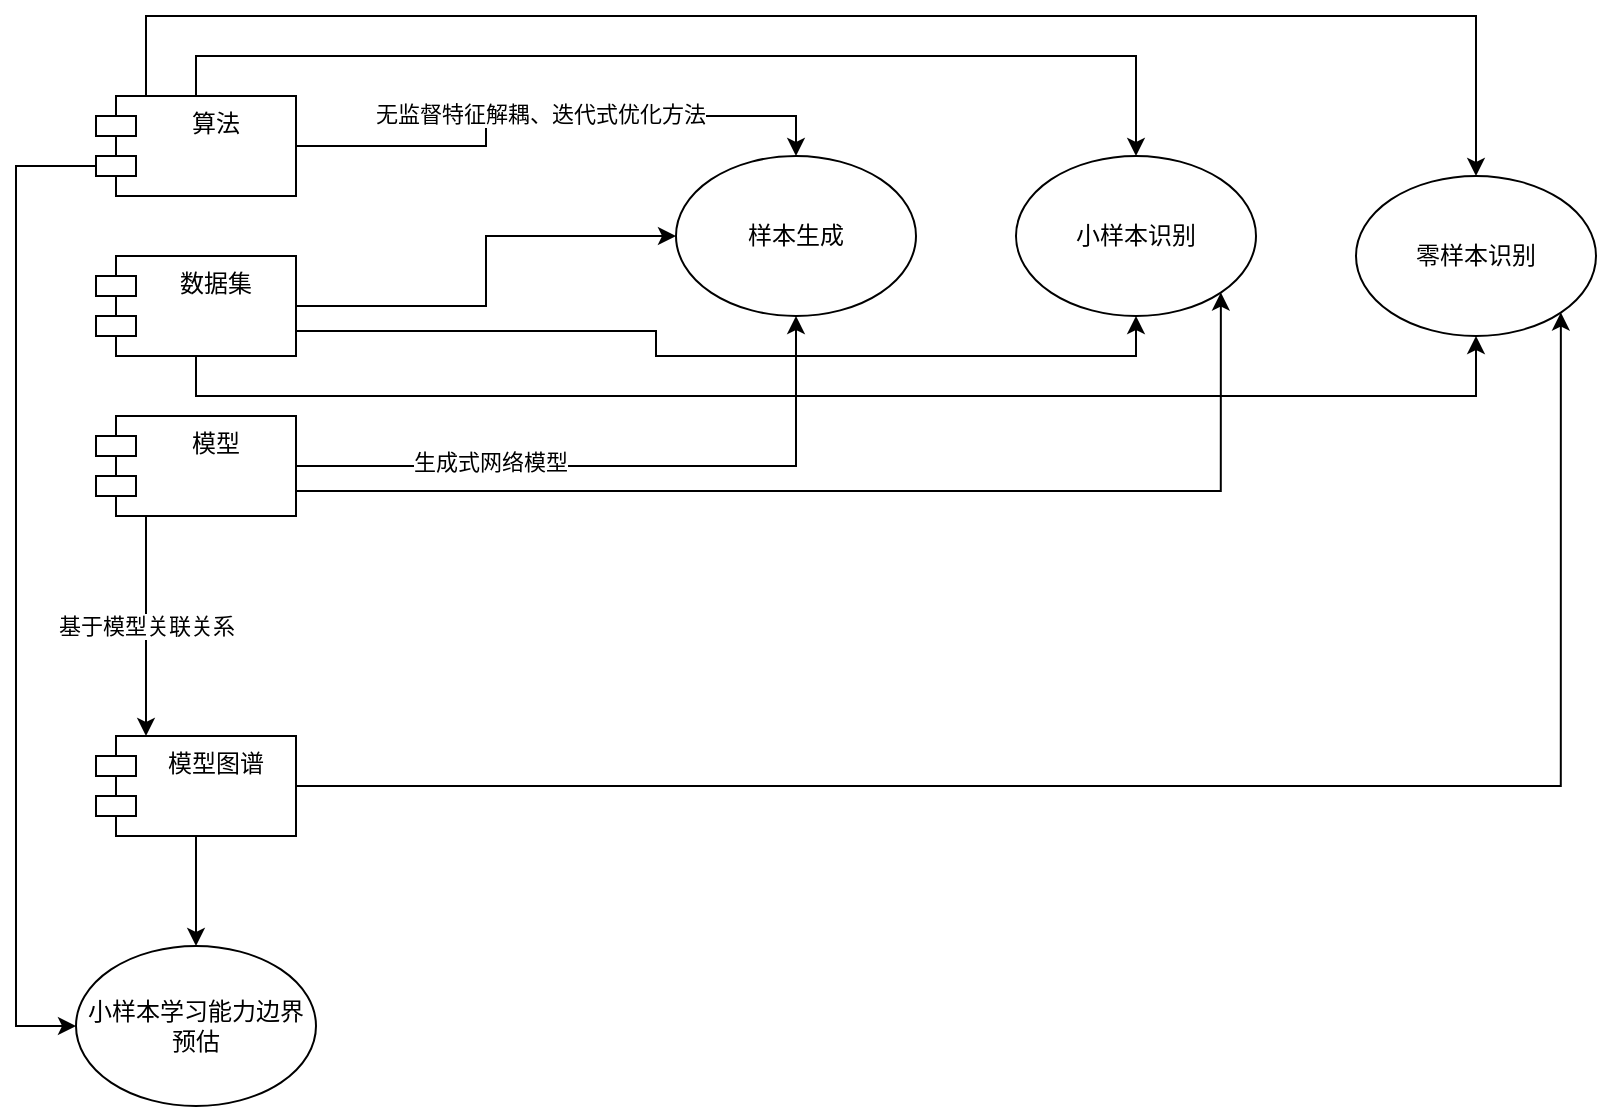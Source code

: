 <mxfile version="15.9.1" type="github">
  <diagram id="bT_RvdWp8NG1J4fWEcfj" name="Page-1">
    <mxGraphModel dx="946" dy="621" grid="1" gridSize="10" guides="1" tooltips="1" connect="1" arrows="1" fold="1" page="1" pageScale="1" pageWidth="827" pageHeight="1169" math="0" shadow="0">
      <root>
        <mxCell id="0" />
        <mxCell id="1" parent="0" />
        <mxCell id="IkrvqSo3CmZzaB0OyivU-16" style="edgeStyle=orthogonalEdgeStyle;rounded=0;orthogonalLoop=1;jettySize=auto;html=1;exitX=1;exitY=0.5;exitDx=0;exitDy=0;entryX=0.5;entryY=1;entryDx=0;entryDy=0;" edge="1" parent="1" source="R1089J_MRiyUl4vDYddP-1" target="IkrvqSo3CmZzaB0OyivU-12">
          <mxGeometry relative="1" as="geometry">
            <Array as="points">
              <mxPoint x="410" y="305" />
            </Array>
          </mxGeometry>
        </mxCell>
        <mxCell id="IkrvqSo3CmZzaB0OyivU-19" value="生成式网络模型" style="edgeLabel;html=1;align=center;verticalAlign=middle;resizable=0;points=[];" vertex="1" connectable="0" parent="IkrvqSo3CmZzaB0OyivU-16">
          <mxGeometry x="-0.403" y="2" relative="1" as="geometry">
            <mxPoint as="offset" />
          </mxGeometry>
        </mxCell>
        <mxCell id="IkrvqSo3CmZzaB0OyivU-20" value="基于模型关联关系" style="edgeStyle=orthogonalEdgeStyle;rounded=0;orthogonalLoop=1;jettySize=auto;html=1;exitX=0.25;exitY=1;exitDx=0;exitDy=0;entryX=0.25;entryY=0;entryDx=0;entryDy=0;" edge="1" parent="1" source="R1089J_MRiyUl4vDYddP-1" target="R1089J_MRiyUl4vDYddP-3">
          <mxGeometry relative="1" as="geometry" />
        </mxCell>
        <mxCell id="IkrvqSo3CmZzaB0OyivU-27" style="edgeStyle=orthogonalEdgeStyle;rounded=0;orthogonalLoop=1;jettySize=auto;html=1;exitX=1;exitY=0.75;exitDx=0;exitDy=0;entryX=1;entryY=1;entryDx=0;entryDy=0;" edge="1" parent="1" source="R1089J_MRiyUl4vDYddP-1" target="IkrvqSo3CmZzaB0OyivU-17">
          <mxGeometry relative="1" as="geometry" />
        </mxCell>
        <mxCell id="R1089J_MRiyUl4vDYddP-1" value="模型" style="shape=module;align=left;spacingLeft=20;align=center;verticalAlign=top;" parent="1" vertex="1">
          <mxGeometry x="60" y="280" width="100" height="50" as="geometry" />
        </mxCell>
        <mxCell id="IkrvqSo3CmZzaB0OyivU-15" style="edgeStyle=orthogonalEdgeStyle;rounded=0;orthogonalLoop=1;jettySize=auto;html=1;exitX=1;exitY=0.5;exitDx=0;exitDy=0;entryX=0;entryY=0.5;entryDx=0;entryDy=0;" edge="1" parent="1" source="R1089J_MRiyUl4vDYddP-2" target="IkrvqSo3CmZzaB0OyivU-12">
          <mxGeometry relative="1" as="geometry" />
        </mxCell>
        <mxCell id="IkrvqSo3CmZzaB0OyivU-26" style="edgeStyle=orthogonalEdgeStyle;rounded=0;orthogonalLoop=1;jettySize=auto;html=1;exitX=1;exitY=0.75;exitDx=0;exitDy=0;entryX=0.5;entryY=1;entryDx=0;entryDy=0;" edge="1" parent="1" source="R1089J_MRiyUl4vDYddP-2" target="IkrvqSo3CmZzaB0OyivU-17">
          <mxGeometry relative="1" as="geometry" />
        </mxCell>
        <mxCell id="IkrvqSo3CmZzaB0OyivU-30" style="edgeStyle=orthogonalEdgeStyle;rounded=0;orthogonalLoop=1;jettySize=auto;html=1;entryX=0.5;entryY=1;entryDx=0;entryDy=0;exitX=0.5;exitY=1;exitDx=0;exitDy=0;" edge="1" parent="1" source="R1089J_MRiyUl4vDYddP-2" target="IkrvqSo3CmZzaB0OyivU-28">
          <mxGeometry relative="1" as="geometry">
            <mxPoint x="150" y="250" as="sourcePoint" />
            <Array as="points">
              <mxPoint x="110" y="270" />
              <mxPoint x="750" y="270" />
            </Array>
          </mxGeometry>
        </mxCell>
        <mxCell id="R1089J_MRiyUl4vDYddP-2" value="数据集" style="shape=module;align=left;spacingLeft=20;align=center;verticalAlign=top;" parent="1" vertex="1">
          <mxGeometry x="60" y="200" width="100" height="50" as="geometry" />
        </mxCell>
        <mxCell id="IkrvqSo3CmZzaB0OyivU-22" style="edgeStyle=orthogonalEdgeStyle;rounded=0;orthogonalLoop=1;jettySize=auto;html=1;entryX=0.5;entryY=0;entryDx=0;entryDy=0;" edge="1" parent="1" source="R1089J_MRiyUl4vDYddP-3" target="IkrvqSo3CmZzaB0OyivU-21">
          <mxGeometry relative="1" as="geometry" />
        </mxCell>
        <mxCell id="IkrvqSo3CmZzaB0OyivU-31" style="edgeStyle=orthogonalEdgeStyle;rounded=0;orthogonalLoop=1;jettySize=auto;html=1;exitX=1;exitY=0.5;exitDx=0;exitDy=0;entryX=1;entryY=1;entryDx=0;entryDy=0;" edge="1" parent="1" source="R1089J_MRiyUl4vDYddP-3" target="IkrvqSo3CmZzaB0OyivU-28">
          <mxGeometry relative="1" as="geometry">
            <mxPoint x="540" y="460" as="targetPoint" />
          </mxGeometry>
        </mxCell>
        <mxCell id="R1089J_MRiyUl4vDYddP-3" value="模型图谱" style="shape=module;align=left;spacingLeft=20;align=center;verticalAlign=top;" parent="1" vertex="1">
          <mxGeometry x="60" y="440" width="100" height="50" as="geometry" />
        </mxCell>
        <mxCell id="IkrvqSo3CmZzaB0OyivU-14" style="edgeStyle=orthogonalEdgeStyle;rounded=0;orthogonalLoop=1;jettySize=auto;html=1;entryX=0.5;entryY=0;entryDx=0;entryDy=0;" edge="1" parent="1" source="IkrvqSo3CmZzaB0OyivU-3" target="IkrvqSo3CmZzaB0OyivU-12">
          <mxGeometry relative="1" as="geometry" />
        </mxCell>
        <mxCell id="IkrvqSo3CmZzaB0OyivU-18" value="无监督特征解耦、迭代式优化方法" style="edgeLabel;html=1;align=center;verticalAlign=middle;resizable=0;points=[];" vertex="1" connectable="0" parent="IkrvqSo3CmZzaB0OyivU-14">
          <mxGeometry x="-0.039" y="1" relative="1" as="geometry">
            <mxPoint as="offset" />
          </mxGeometry>
        </mxCell>
        <mxCell id="IkrvqSo3CmZzaB0OyivU-24" style="edgeStyle=orthogonalEdgeStyle;rounded=0;orthogonalLoop=1;jettySize=auto;html=1;exitX=0;exitY=0;exitDx=0;exitDy=35;exitPerimeter=0;entryX=0;entryY=0.5;entryDx=0;entryDy=0;" edge="1" parent="1" source="IkrvqSo3CmZzaB0OyivU-3" target="IkrvqSo3CmZzaB0OyivU-21">
          <mxGeometry relative="1" as="geometry">
            <Array as="points">
              <mxPoint x="20" y="155" />
              <mxPoint x="20" y="585" />
            </Array>
          </mxGeometry>
        </mxCell>
        <mxCell id="IkrvqSo3CmZzaB0OyivU-25" style="edgeStyle=orthogonalEdgeStyle;rounded=0;orthogonalLoop=1;jettySize=auto;html=1;exitX=0.5;exitY=0;exitDx=0;exitDy=0;entryX=0.5;entryY=0;entryDx=0;entryDy=0;" edge="1" parent="1" source="IkrvqSo3CmZzaB0OyivU-3" target="IkrvqSo3CmZzaB0OyivU-17">
          <mxGeometry relative="1" as="geometry" />
        </mxCell>
        <mxCell id="IkrvqSo3CmZzaB0OyivU-29" style="edgeStyle=orthogonalEdgeStyle;rounded=0;orthogonalLoop=1;jettySize=auto;html=1;exitX=0.25;exitY=0;exitDx=0;exitDy=0;entryX=0.5;entryY=0;entryDx=0;entryDy=0;" edge="1" parent="1" source="IkrvqSo3CmZzaB0OyivU-3" target="IkrvqSo3CmZzaB0OyivU-28">
          <mxGeometry relative="1" as="geometry">
            <mxPoint x="750" y="150" as="targetPoint" />
            <Array as="points">
              <mxPoint x="85" y="80" />
              <mxPoint x="750" y="80" />
            </Array>
          </mxGeometry>
        </mxCell>
        <mxCell id="IkrvqSo3CmZzaB0OyivU-3" value="算法" style="shape=module;align=left;spacingLeft=20;align=center;verticalAlign=top;" vertex="1" parent="1">
          <mxGeometry x="60" y="120" width="100" height="50" as="geometry" />
        </mxCell>
        <mxCell id="IkrvqSo3CmZzaB0OyivU-12" value="样本生成" style="ellipse;whiteSpace=wrap;html=1;" vertex="1" parent="1">
          <mxGeometry x="350" y="150" width="120" height="80" as="geometry" />
        </mxCell>
        <mxCell id="IkrvqSo3CmZzaB0OyivU-17" value="小样本识别" style="ellipse;whiteSpace=wrap;html=1;" vertex="1" parent="1">
          <mxGeometry x="520" y="150" width="120" height="80" as="geometry" />
        </mxCell>
        <mxCell id="IkrvqSo3CmZzaB0OyivU-21" value="小样本学习能力边界预估" style="ellipse;whiteSpace=wrap;html=1;" vertex="1" parent="1">
          <mxGeometry x="50" y="545" width="120" height="80" as="geometry" />
        </mxCell>
        <mxCell id="IkrvqSo3CmZzaB0OyivU-23" style="edgeStyle=orthogonalEdgeStyle;rounded=0;orthogonalLoop=1;jettySize=auto;html=1;exitX=0.5;exitY=1;exitDx=0;exitDy=0;" edge="1" parent="1" source="IkrvqSo3CmZzaB0OyivU-3" target="IkrvqSo3CmZzaB0OyivU-3">
          <mxGeometry relative="1" as="geometry" />
        </mxCell>
        <mxCell id="IkrvqSo3CmZzaB0OyivU-28" value="零样本识别" style="ellipse;whiteSpace=wrap;html=1;" vertex="1" parent="1">
          <mxGeometry x="690" y="160" width="120" height="80" as="geometry" />
        </mxCell>
      </root>
    </mxGraphModel>
  </diagram>
</mxfile>
